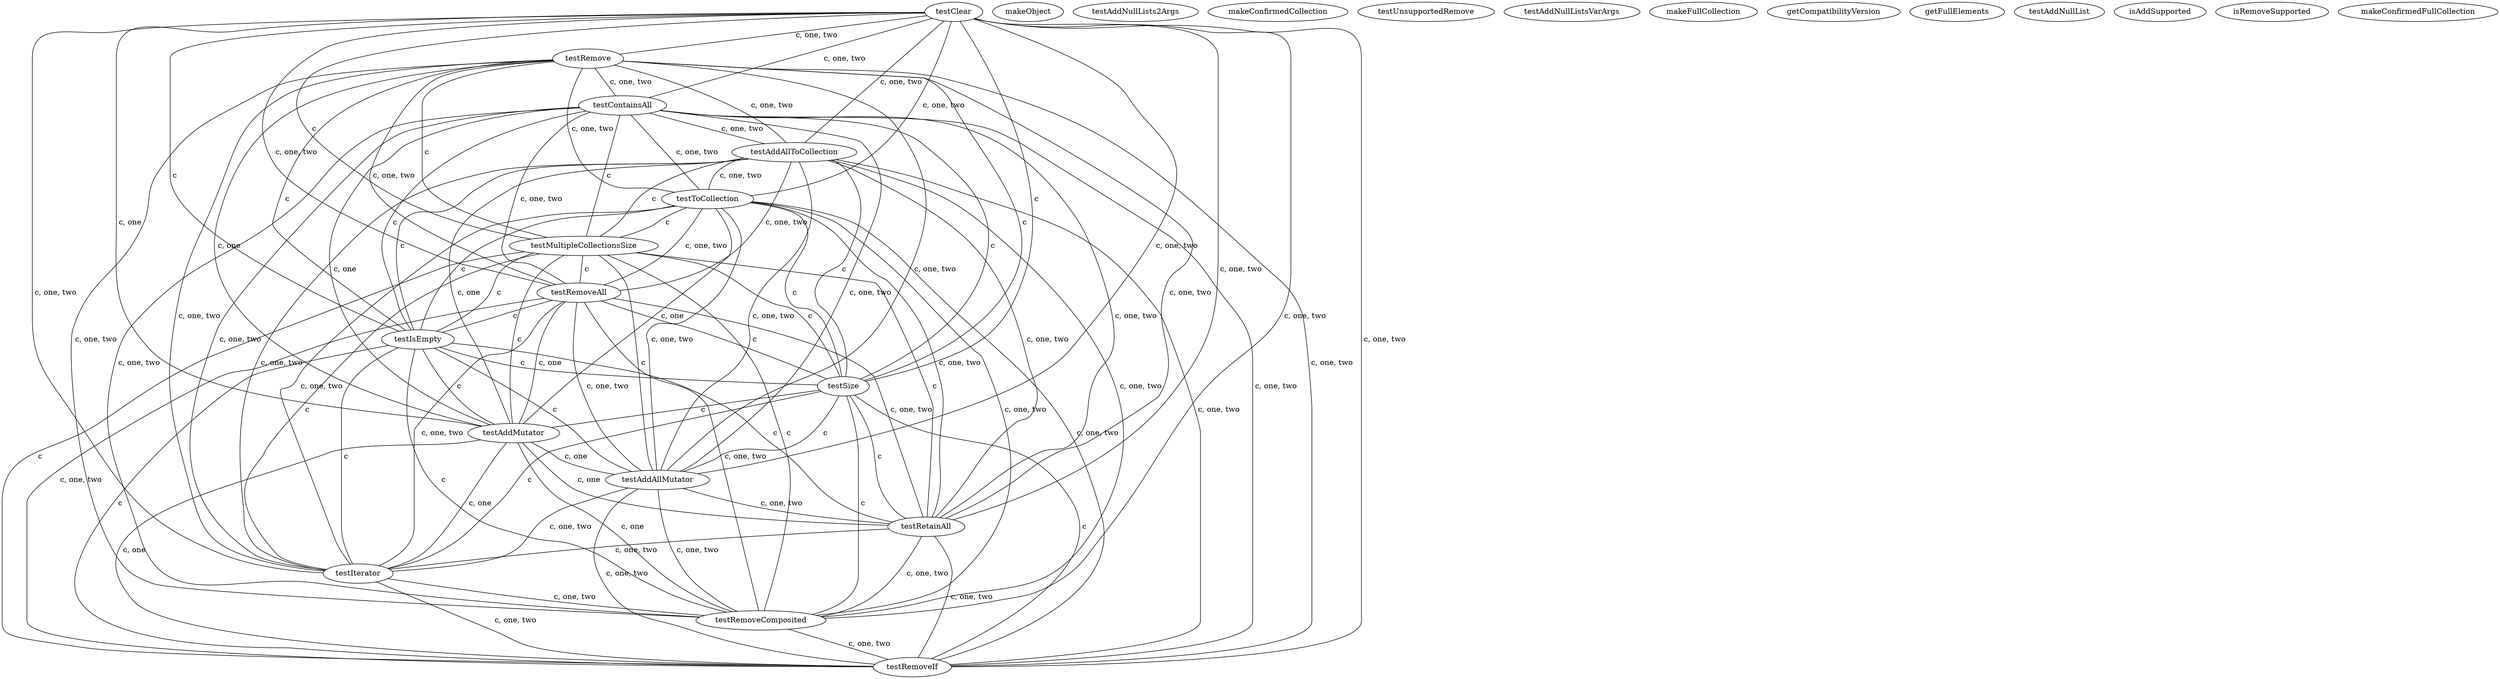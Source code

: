 digraph G {
testClear;
makeObject;
testRemove;
testContainsAll;
testAddNullLists2Args;
makeConfirmedCollection;
testAddAllToCollection;
testToCollection;
testMultipleCollectionsSize;
testRemoveAll;
testIsEmpty;
testSize;
testUnsupportedRemove;
testAddMutator;
testAddAllMutator;
testAddNullListsVarArgs;
testRetainAll;
makeFullCollection;
getCompatibilityVersion;
getFullElements;
testAddNullList;
isAddSupported;
testIterator;
testRemoveComposited;
testRemoveIf;
isRemoveSupported;
makeConfirmedFullCollection;
testClear -> testRetainAll [label=" c, one, two", dir=none];
testClear -> testRemove [label=" c, one, two", dir=none];
testClear -> testContainsAll [label=" c, one, two", dir=none];
testClear -> testAddAllToCollection [label=" c, one, two", dir=none];
testClear -> testToCollection [label=" c, one, two", dir=none];
testClear -> testIterator [label=" c, one, two", dir=none];
testClear -> testRemoveComposited [label=" c, one, two", dir=none];
testClear -> testMultipleCollectionsSize [label=" c", dir=none];
testClear -> testRemoveIf [label=" c, one, two", dir=none];
testClear -> testRemoveAll [label=" c, one, two", dir=none];
testClear -> testIsEmpty [label=" c", dir=none];
testClear -> testSize [label=" c", dir=none];
testClear -> testAddMutator [label=" c, one", dir=none];
testClear -> testAddAllMutator [label=" c, one, two", dir=none];
testRetainAll -> testRemoveComposited [label=" c, one, two", dir=none];
testRetainAll -> testRemoveIf [label=" c, one, two", dir=none];
testRetainAll -> testIterator [label=" c, one, two", dir=none];
testRemove -> testRetainAll [label=" c, one, two", dir=none];
testRemove -> testContainsAll [label=" c, one, two", dir=none];
testRemove -> testAddAllToCollection [label=" c, one, two", dir=none];
testRemove -> testToCollection [label=" c, one, two", dir=none];
testRemove -> testIterator [label=" c, one, two", dir=none];
testRemove -> testRemoveComposited [label=" c, one, two", dir=none];
testRemove -> testMultipleCollectionsSize [label=" c", dir=none];
testRemove -> testRemoveIf [label=" c, one, two", dir=none];
testRemove -> testRemoveAll [label=" c, one, two", dir=none];
testRemove -> testIsEmpty [label=" c", dir=none];
testRemove -> testSize [label=" c", dir=none];
testRemove -> testAddMutator [label=" c, one", dir=none];
testRemove -> testAddAllMutator [label=" c, one, two", dir=none];
testContainsAll -> testRemoveComposited [label=" c, one, two", dir=none];
testContainsAll -> testMultipleCollectionsSize [label=" c", dir=none];
testContainsAll -> testRemoveIf [label=" c, one, two", dir=none];
testContainsAll -> testRemoveAll [label=" c, one, two", dir=none];
testContainsAll -> testRetainAll [label=" c, one, two", dir=none];
testContainsAll -> testIsEmpty [label=" c", dir=none];
testContainsAll -> testSize [label=" c", dir=none];
testContainsAll -> testAddAllToCollection [label=" c, one, two", dir=none];
testContainsAll -> testToCollection [label=" c, one, two", dir=none];
testContainsAll -> testAddMutator [label=" c, one", dir=none];
testContainsAll -> testAddAllMutator [label=" c, one, two", dir=none];
testContainsAll -> testIterator [label=" c, one, two", dir=none];
testAddAllToCollection -> testRemoveComposited [label=" c, one, two", dir=none];
testAddAllToCollection -> testMultipleCollectionsSize [label=" c", dir=none];
testAddAllToCollection -> testRemoveIf [label=" c, one, two", dir=none];
testAddAllToCollection -> testRemoveAll [label=" c, one, two", dir=none];
testAddAllToCollection -> testRetainAll [label=" c, one, two", dir=none];
testAddAllToCollection -> testIsEmpty [label=" c", dir=none];
testAddAllToCollection -> testSize [label=" c", dir=none];
testAddAllToCollection -> testToCollection [label=" c, one, two", dir=none];
testAddAllToCollection -> testAddMutator [label=" c, one", dir=none];
testAddAllToCollection -> testAddAllMutator [label=" c, one, two", dir=none];
testAddAllToCollection -> testIterator [label=" c, one, two", dir=none];
testToCollection -> testRemoveComposited [label=" c, one, two", dir=none];
testToCollection -> testMultipleCollectionsSize [label=" c", dir=none];
testToCollection -> testRemoveIf [label=" c, one, two", dir=none];
testToCollection -> testRemoveAll [label=" c, one, two", dir=none];
testToCollection -> testRetainAll [label=" c, one, two", dir=none];
testToCollection -> testIsEmpty [label=" c", dir=none];
testToCollection -> testSize [label=" c", dir=none];
testToCollection -> testAddMutator [label=" c, one", dir=none];
testToCollection -> testAddAllMutator [label=" c, one, two", dir=none];
testToCollection -> testIterator [label=" c, one, two", dir=none];
testIterator -> testRemoveComposited [label=" c, one, two", dir=none];
testIterator -> testRemoveIf [label=" c, one, two", dir=none];
testRemoveComposited -> testRemoveIf [label=" c, one, two", dir=none];
testMultipleCollectionsSize -> testRemoveComposited [label=" c", dir=none];
testMultipleCollectionsSize -> testRemoveIf [label=" c", dir=none];
testMultipleCollectionsSize -> testRemoveAll [label=" c", dir=none];
testMultipleCollectionsSize -> testRetainAll [label=" c", dir=none];
testMultipleCollectionsSize -> testIsEmpty [label=" c", dir=none];
testMultipleCollectionsSize -> testSize [label=" c", dir=none];
testMultipleCollectionsSize -> testAddMutator [label=" c", dir=none];
testMultipleCollectionsSize -> testAddAllMutator [label=" c", dir=none];
testMultipleCollectionsSize -> testIterator [label=" c", dir=none];
testRemoveAll -> testRemoveComposited [label=" c, one, two", dir=none];
testRemoveAll -> testRemoveIf [label=" c, one, two", dir=none];
testRemoveAll -> testRetainAll [label=" c, one, two", dir=none];
testRemoveAll -> testIsEmpty [label=" c", dir=none];
testRemoveAll -> testSize [label=" c", dir=none];
testRemoveAll -> testAddMutator [label=" c, one", dir=none];
testRemoveAll -> testAddAllMutator [label=" c, one, two", dir=none];
testRemoveAll -> testIterator [label=" c, one, two", dir=none];
testIsEmpty -> testRemoveComposited [label=" c", dir=none];
testIsEmpty -> testRemoveIf [label=" c", dir=none];
testIsEmpty -> testRetainAll [label=" c", dir=none];
testIsEmpty -> testSize [label=" c", dir=none];
testIsEmpty -> testAddMutator [label=" c", dir=none];
testIsEmpty -> testAddAllMutator [label=" c", dir=none];
testIsEmpty -> testIterator [label=" c", dir=none];
testSize -> testRemoveComposited [label=" c", dir=none];
testSize -> testRemoveIf [label=" c", dir=none];
testSize -> testRetainAll [label=" c", dir=none];
testSize -> testAddMutator [label=" c", dir=none];
testSize -> testAddAllMutator [label=" c", dir=none];
testSize -> testIterator [label=" c", dir=none];
testAddMutator -> testRemoveComposited [label=" c, one", dir=none];
testAddMutator -> testRemoveIf [label=" c, one", dir=none];
testAddMutator -> testRetainAll [label=" c, one", dir=none];
testAddMutator -> testAddAllMutator [label=" c, one", dir=none];
testAddMutator -> testIterator [label=" c, one", dir=none];
testAddAllMutator -> testRemoveComposited [label=" c, one, two", dir=none];
testAddAllMutator -> testRemoveIf [label=" c, one, two", dir=none];
testAddAllMutator -> testRetainAll [label=" c, one, two", dir=none];
testAddAllMutator -> testIterator [label=" c, one, two", dir=none];
}